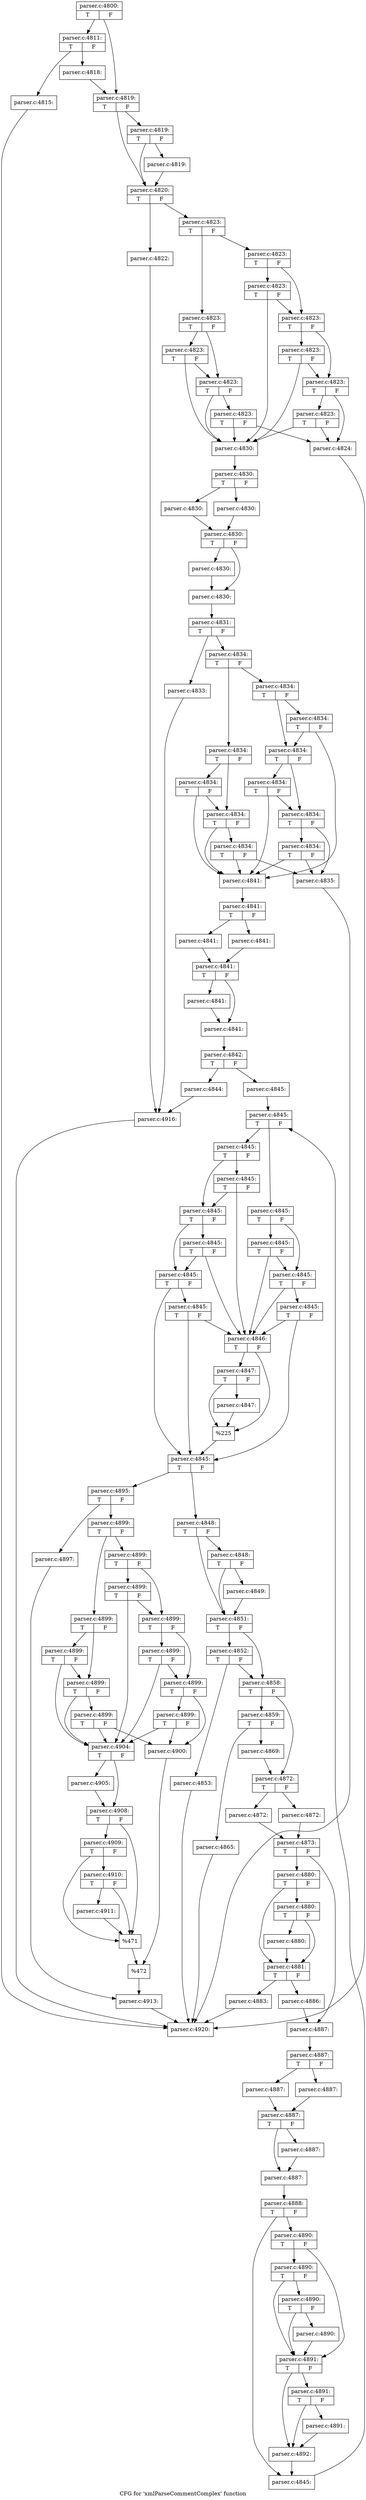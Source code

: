 digraph "CFG for 'xmlParseCommentComplex' function" {
	label="CFG for 'xmlParseCommentComplex' function";

	Node0x471f440 [shape=record,label="{parser.c:4800:|{<s0>T|<s1>F}}"];
	Node0x471f440 -> Node0x4723cc0;
	Node0x471f440 -> Node0x4723d10;
	Node0x4723cc0 [shape=record,label="{parser.c:4811:|{<s0>T|<s1>F}}"];
	Node0x4723cc0 -> Node0x47246a0;
	Node0x4723cc0 -> Node0x47246f0;
	Node0x47246a0 [shape=record,label="{parser.c:4815:}"];
	Node0x47246a0 -> Node0x4708560;
	Node0x47246f0 [shape=record,label="{parser.c:4818:}"];
	Node0x47246f0 -> Node0x4723d10;
	Node0x4723d10 [shape=record,label="{parser.c:4819:|{<s0>T|<s1>F}}"];
	Node0x4723d10 -> Node0x4724e60;
	Node0x4723d10 -> Node0x4724e10;
	Node0x4724e60 [shape=record,label="{parser.c:4819:|{<s0>T|<s1>F}}"];
	Node0x4724e60 -> Node0x4724dc0;
	Node0x4724e60 -> Node0x4724e10;
	Node0x4724dc0 [shape=record,label="{parser.c:4819:}"];
	Node0x4724dc0 -> Node0x4724e10;
	Node0x4724e10 [shape=record,label="{parser.c:4820:|{<s0>T|<s1>F}}"];
	Node0x4724e10 -> Node0x4725c60;
	Node0x4724e10 -> Node0x4725cb0;
	Node0x4725c60 [shape=record,label="{parser.c:4822:}"];
	Node0x4725c60 -> Node0x4725e70;
	Node0x4725cb0 [shape=record,label="{parser.c:4823:|{<s0>T|<s1>F}}"];
	Node0x4725cb0 -> Node0x4726910;
	Node0x4725cb0 -> Node0x4726960;
	Node0x4726910 [shape=record,label="{parser.c:4823:|{<s0>T|<s1>F}}"];
	Node0x4726910 -> Node0x4726c50;
	Node0x4726910 -> Node0x4726c00;
	Node0x4726c50 [shape=record,label="{parser.c:4823:|{<s0>T|<s1>F}}"];
	Node0x4726c50 -> Node0x47268c0;
	Node0x4726c50 -> Node0x4726c00;
	Node0x4726c00 [shape=record,label="{parser.c:4823:|{<s0>T|<s1>F}}"];
	Node0x4726c00 -> Node0x47268c0;
	Node0x4726c00 -> Node0x4726bb0;
	Node0x4726bb0 [shape=record,label="{parser.c:4823:|{<s0>T|<s1>F}}"];
	Node0x4726bb0 -> Node0x47268c0;
	Node0x4726bb0 -> Node0x4726870;
	Node0x4726960 [shape=record,label="{parser.c:4823:|{<s0>T|<s1>F}}"];
	Node0x4726960 -> Node0x4727300;
	Node0x4726960 -> Node0x47272b0;
	Node0x4727300 [shape=record,label="{parser.c:4823:|{<s0>T|<s1>F}}"];
	Node0x4727300 -> Node0x47268c0;
	Node0x4727300 -> Node0x47272b0;
	Node0x47272b0 [shape=record,label="{parser.c:4823:|{<s0>T|<s1>F}}"];
	Node0x47272b0 -> Node0x4727630;
	Node0x47272b0 -> Node0x4727260;
	Node0x4727630 [shape=record,label="{parser.c:4823:|{<s0>T|<s1>F}}"];
	Node0x4727630 -> Node0x47268c0;
	Node0x4727630 -> Node0x4727260;
	Node0x4727260 [shape=record,label="{parser.c:4823:|{<s0>T|<s1>F}}"];
	Node0x4727260 -> Node0x4727960;
	Node0x4727260 -> Node0x4726870;
	Node0x4727960 [shape=record,label="{parser.c:4823:|{<s0>T|<s1>F}}"];
	Node0x4727960 -> Node0x47268c0;
	Node0x4727960 -> Node0x4726870;
	Node0x4726870 [shape=record,label="{parser.c:4824:}"];
	Node0x4726870 -> Node0x4708560;
	Node0x47268c0 [shape=record,label="{parser.c:4830:}"];
	Node0x47268c0 -> Node0x4728480;
	Node0x4728480 [shape=record,label="{parser.c:4830:|{<s0>T|<s1>F}}"];
	Node0x4728480 -> Node0x4728720;
	Node0x4728480 -> Node0x47287c0;
	Node0x4728720 [shape=record,label="{parser.c:4830:}"];
	Node0x4728720 -> Node0x4728770;
	Node0x47287c0 [shape=record,label="{parser.c:4830:}"];
	Node0x47287c0 -> Node0x4728770;
	Node0x4728770 [shape=record,label="{parser.c:4830:|{<s0>T|<s1>F}}"];
	Node0x4728770 -> Node0x4729a50;
	Node0x4728770 -> Node0x4729aa0;
	Node0x4729a50 [shape=record,label="{parser.c:4830:}"];
	Node0x4729a50 -> Node0x4729aa0;
	Node0x4729aa0 [shape=record,label="{parser.c:4830:}"];
	Node0x4729aa0 -> Node0x47283e0;
	Node0x47283e0 [shape=record,label="{parser.c:4831:|{<s0>T|<s1>F}}"];
	Node0x47283e0 -> Node0x4728430;
	Node0x47283e0 -> Node0x472a3b0;
	Node0x4728430 [shape=record,label="{parser.c:4833:}"];
	Node0x4728430 -> Node0x4725e70;
	Node0x472a3b0 [shape=record,label="{parser.c:4834:|{<s0>T|<s1>F}}"];
	Node0x472a3b0 -> Node0x472a800;
	Node0x472a3b0 -> Node0x472a850;
	Node0x472a800 [shape=record,label="{parser.c:4834:|{<s0>T|<s1>F}}"];
	Node0x472a800 -> Node0x472ab40;
	Node0x472a800 -> Node0x472aaf0;
	Node0x472ab40 [shape=record,label="{parser.c:4834:|{<s0>T|<s1>F}}"];
	Node0x472ab40 -> Node0x472a7b0;
	Node0x472ab40 -> Node0x472aaf0;
	Node0x472aaf0 [shape=record,label="{parser.c:4834:|{<s0>T|<s1>F}}"];
	Node0x472aaf0 -> Node0x472a7b0;
	Node0x472aaf0 -> Node0x472aaa0;
	Node0x472aaa0 [shape=record,label="{parser.c:4834:|{<s0>T|<s1>F}}"];
	Node0x472aaa0 -> Node0x472a7b0;
	Node0x472aaa0 -> Node0x472a760;
	Node0x472a850 [shape=record,label="{parser.c:4834:|{<s0>T|<s1>F}}"];
	Node0x472a850 -> Node0x472b1f0;
	Node0x472a850 -> Node0x472b1a0;
	Node0x472b1f0 [shape=record,label="{parser.c:4834:|{<s0>T|<s1>F}}"];
	Node0x472b1f0 -> Node0x472a7b0;
	Node0x472b1f0 -> Node0x472b1a0;
	Node0x472b1a0 [shape=record,label="{parser.c:4834:|{<s0>T|<s1>F}}"];
	Node0x472b1a0 -> Node0x472b520;
	Node0x472b1a0 -> Node0x472b150;
	Node0x472b520 [shape=record,label="{parser.c:4834:|{<s0>T|<s1>F}}"];
	Node0x472b520 -> Node0x472a7b0;
	Node0x472b520 -> Node0x472b150;
	Node0x472b150 [shape=record,label="{parser.c:4834:|{<s0>T|<s1>F}}"];
	Node0x472b150 -> Node0x472b850;
	Node0x472b150 -> Node0x472a760;
	Node0x472b850 [shape=record,label="{parser.c:4834:|{<s0>T|<s1>F}}"];
	Node0x472b850 -> Node0x472a7b0;
	Node0x472b850 -> Node0x472a760;
	Node0x472a760 [shape=record,label="{parser.c:4835:}"];
	Node0x472a760 -> Node0x4708560;
	Node0x472a7b0 [shape=record,label="{parser.c:4841:}"];
	Node0x472a7b0 -> Node0x4b1f560;
	Node0x4b1f560 [shape=record,label="{parser.c:4841:|{<s0>T|<s1>F}}"];
	Node0x4b1f560 -> Node0x4b1f800;
	Node0x4b1f560 -> Node0x4b1f8a0;
	Node0x4b1f800 [shape=record,label="{parser.c:4841:}"];
	Node0x4b1f800 -> Node0x4b1f850;
	Node0x4b1f8a0 [shape=record,label="{parser.c:4841:}"];
	Node0x4b1f8a0 -> Node0x4b1f850;
	Node0x4b1f850 [shape=record,label="{parser.c:4841:|{<s0>T|<s1>F}}"];
	Node0x4b1f850 -> Node0x4b20b30;
	Node0x4b1f850 -> Node0x4b20b80;
	Node0x4b20b30 [shape=record,label="{parser.c:4841:}"];
	Node0x4b20b30 -> Node0x4b20b80;
	Node0x4b20b80 [shape=record,label="{parser.c:4841:}"];
	Node0x4b20b80 -> Node0x472c110;
	Node0x472c110 [shape=record,label="{parser.c:4842:|{<s0>T|<s1>F}}"];
	Node0x472c110 -> Node0x4b21490;
	Node0x472c110 -> Node0x4b214e0;
	Node0x4b21490 [shape=record,label="{parser.c:4844:}"];
	Node0x4b21490 -> Node0x4725e70;
	Node0x4b214e0 [shape=record,label="{parser.c:4845:}"];
	Node0x4b214e0 -> Node0x4b217c0;
	Node0x4b217c0 [shape=record,label="{parser.c:4845:|{<s0>T|<s1>F}}"];
	Node0x4b217c0 -> Node0x4b21b00;
	Node0x4b217c0 -> Node0x4b21b50;
	Node0x4b21b00 [shape=record,label="{parser.c:4845:|{<s0>T|<s1>F}}"];
	Node0x4b21b00 -> Node0x4b21dc0;
	Node0x4b21b00 -> Node0x4b21d70;
	Node0x4b21dc0 [shape=record,label="{parser.c:4845:|{<s0>T|<s1>F}}"];
	Node0x4b21dc0 -> Node0x4b21ab0;
	Node0x4b21dc0 -> Node0x4b21d70;
	Node0x4b21d70 [shape=record,label="{parser.c:4845:|{<s0>T|<s1>F}}"];
	Node0x4b21d70 -> Node0x4b21ab0;
	Node0x4b21d70 -> Node0x4b21d20;
	Node0x4b21d20 [shape=record,label="{parser.c:4845:|{<s0>T|<s1>F}}"];
	Node0x4b21d20 -> Node0x4b21ab0;
	Node0x4b21d20 -> Node0x4b21a60;
	Node0x4b21b50 [shape=record,label="{parser.c:4845:|{<s0>T|<s1>F}}"];
	Node0x4b21b50 -> Node0x4b223f0;
	Node0x4b21b50 -> Node0x4b223a0;
	Node0x4b223f0 [shape=record,label="{parser.c:4845:|{<s0>T|<s1>F}}"];
	Node0x4b223f0 -> Node0x4b21ab0;
	Node0x4b223f0 -> Node0x4b223a0;
	Node0x4b223a0 [shape=record,label="{parser.c:4845:|{<s0>T|<s1>F}}"];
	Node0x4b223a0 -> Node0x4b22720;
	Node0x4b223a0 -> Node0x4b22350;
	Node0x4b22720 [shape=record,label="{parser.c:4845:|{<s0>T|<s1>F}}"];
	Node0x4b22720 -> Node0x4b21ab0;
	Node0x4b22720 -> Node0x4b22350;
	Node0x4b22350 [shape=record,label="{parser.c:4845:|{<s0>T|<s1>F}}"];
	Node0x4b22350 -> Node0x4b22a50;
	Node0x4b22350 -> Node0x4b21a60;
	Node0x4b22a50 [shape=record,label="{parser.c:4845:|{<s0>T|<s1>F}}"];
	Node0x4b22a50 -> Node0x4b21ab0;
	Node0x4b22a50 -> Node0x4b21a60;
	Node0x4b21ab0 [shape=record,label="{parser.c:4846:|{<s0>T|<s1>F}}"];
	Node0x4b21ab0 -> Node0x4b22d80;
	Node0x4b21ab0 -> Node0x4b22ef0;
	Node0x4b22ef0 [shape=record,label="{parser.c:4847:|{<s0>T|<s1>F}}"];
	Node0x4b22ef0 -> Node0x4b22d80;
	Node0x4b22ef0 -> Node0x4b22ea0;
	Node0x4b22ea0 [shape=record,label="{parser.c:4847:}"];
	Node0x4b22ea0 -> Node0x4b22d80;
	Node0x4b22d80 [shape=record,label="{%225}"];
	Node0x4b22d80 -> Node0x4b21a60;
	Node0x4b21a60 [shape=record,label="{parser.c:4845:|{<s0>T|<s1>F}}"];
	Node0x4b21a60 -> Node0x4b233d0;
	Node0x4b21a60 -> Node0x4b219e0;
	Node0x4b233d0 [shape=record,label="{parser.c:4848:|{<s0>T|<s1>F}}"];
	Node0x4b233d0 -> Node0x4b23a20;
	Node0x4b233d0 -> Node0x4b239d0;
	Node0x4b23a20 [shape=record,label="{parser.c:4848:|{<s0>T|<s1>F}}"];
	Node0x4b23a20 -> Node0x4b23980;
	Node0x4b23a20 -> Node0x4b239d0;
	Node0x4b23980 [shape=record,label="{parser.c:4849:}"];
	Node0x4b23980 -> Node0x4b239d0;
	Node0x4b239d0 [shape=record,label="{parser.c:4851:|{<s0>T|<s1>F}}"];
	Node0x4b239d0 -> Node0x4b24290;
	Node0x4b239d0 -> Node0x4b24240;
	Node0x4b24290 [shape=record,label="{parser.c:4852:|{<s0>T|<s1>F}}"];
	Node0x4b24290 -> Node0x4b241f0;
	Node0x4b24290 -> Node0x4b24240;
	Node0x4b241f0 [shape=record,label="{parser.c:4853:}"];
	Node0x4b241f0 -> Node0x4708560;
	Node0x4b24240 [shape=record,label="{parser.c:4858:|{<s0>T|<s1>F}}"];
	Node0x4b24240 -> Node0x4b24f80;
	Node0x4b24240 -> Node0x4b24fd0;
	Node0x4b24f80 [shape=record,label="{parser.c:4859:|{<s0>T|<s1>F}}"];
	Node0x4b24f80 -> Node0x4b26030;
	Node0x4b24f80 -> Node0x4b26080;
	Node0x4b26030 [shape=record,label="{parser.c:4865:}"];
	Node0x4b26030 -> Node0x4708560;
	Node0x4b26080 [shape=record,label="{parser.c:4869:}"];
	Node0x4b26080 -> Node0x4b24fd0;
	Node0x4b24fd0 [shape=record,label="{parser.c:4872:|{<s0>T|<s1>F}}"];
	Node0x4b24fd0 -> Node0x4b26b80;
	Node0x4b24fd0 -> Node0x4b26c20;
	Node0x4b26b80 [shape=record,label="{parser.c:4872:}"];
	Node0x4b26b80 -> Node0x4b26bd0;
	Node0x4b26c20 [shape=record,label="{parser.c:4872:}"];
	Node0x4b26c20 -> Node0x4b26bd0;
	Node0x4b26bd0 [shape=record,label="{parser.c:4873:|{<s0>T|<s1>F}}"];
	Node0x4b26bd0 -> Node0x4b27f00;
	Node0x4b26bd0 -> Node0x4b27f50;
	Node0x4b27f00 [shape=record,label="{parser.c:4880:|{<s0>T|<s1>F}}"];
	Node0x4b27f00 -> Node0x4b283c0;
	Node0x4b27f00 -> Node0x4b28370;
	Node0x4b283c0 [shape=record,label="{parser.c:4880:|{<s0>T|<s1>F}}"];
	Node0x4b283c0 -> Node0x4b28320;
	Node0x4b283c0 -> Node0x4b28370;
	Node0x4b28320 [shape=record,label="{parser.c:4880:}"];
	Node0x4b28320 -> Node0x4b28370;
	Node0x4b28370 [shape=record,label="{parser.c:4881:|{<s0>T|<s1>F}}"];
	Node0x4b28370 -> Node0x4b29060;
	Node0x4b28370 -> Node0x4b290b0;
	Node0x4b29060 [shape=record,label="{parser.c:4883:}"];
	Node0x4b29060 -> Node0x4708560;
	Node0x4b290b0 [shape=record,label="{parser.c:4886:}"];
	Node0x4b290b0 -> Node0x4b27f50;
	Node0x4b27f50 [shape=record,label="{parser.c:4887:}"];
	Node0x4b27f50 -> Node0x4b29930;
	Node0x4b29930 [shape=record,label="{parser.c:4887:|{<s0>T|<s1>F}}"];
	Node0x4b29930 -> Node0x4b29bd0;
	Node0x4b29930 -> Node0x4b29c70;
	Node0x4b29bd0 [shape=record,label="{parser.c:4887:}"];
	Node0x4b29bd0 -> Node0x4b29c20;
	Node0x4b29c70 [shape=record,label="{parser.c:4887:}"];
	Node0x4b29c70 -> Node0x4b29c20;
	Node0x4b29c20 [shape=record,label="{parser.c:4887:|{<s0>T|<s1>F}}"];
	Node0x4b29c20 -> Node0x4b2af00;
	Node0x4b29c20 -> Node0x4b2af50;
	Node0x4b2af00 [shape=record,label="{parser.c:4887:}"];
	Node0x4b2af00 -> Node0x4b2af50;
	Node0x4b2af50 [shape=record,label="{parser.c:4887:}"];
	Node0x4b2af50 -> Node0x4b29890;
	Node0x4b29890 [shape=record,label="{parser.c:4888:|{<s0>T|<s1>F}}"];
	Node0x4b29890 -> Node0x4b298e0;
	Node0x4b29890 -> Node0x4b2b860;
	Node0x4b298e0 [shape=record,label="{parser.c:4890:|{<s0>T|<s1>F}}"];
	Node0x4b298e0 -> Node0x4b2bd10;
	Node0x4b298e0 -> Node0x4b2bc40;
	Node0x4b2bd10 [shape=record,label="{parser.c:4890:|{<s0>T|<s1>F}}"];
	Node0x4b2bd10 -> Node0x4b2bc90;
	Node0x4b2bd10 -> Node0x4b2bc40;
	Node0x4b2bc90 [shape=record,label="{parser.c:4890:|{<s0>T|<s1>F}}"];
	Node0x4b2bc90 -> Node0x4b2bbf0;
	Node0x4b2bc90 -> Node0x4b2bc40;
	Node0x4b2bbf0 [shape=record,label="{parser.c:4890:}"];
	Node0x4b2bbf0 -> Node0x4b2bc40;
	Node0x4b2bc40 [shape=record,label="{parser.c:4891:|{<s0>T|<s1>F}}"];
	Node0x4b2bc40 -> Node0x4b2cff0;
	Node0x4b2bc40 -> Node0x4b2cfa0;
	Node0x4b2cff0 [shape=record,label="{parser.c:4891:|{<s0>T|<s1>F}}"];
	Node0x4b2cff0 -> Node0x4b2cf50;
	Node0x4b2cff0 -> Node0x4b2cfa0;
	Node0x4b2cf50 [shape=record,label="{parser.c:4891:}"];
	Node0x4b2cf50 -> Node0x4b2cfa0;
	Node0x4b2cfa0 [shape=record,label="{parser.c:4892:}"];
	Node0x4b2cfa0 -> Node0x4b2b860;
	Node0x4b2b860 [shape=record,label="{parser.c:4845:}"];
	Node0x4b2b860 -> Node0x4b217c0;
	Node0x4b219e0 [shape=record,label="{parser.c:4895:|{<s0>T|<s1>F}}"];
	Node0x4b219e0 -> Node0x4b2e200;
	Node0x4b219e0 -> Node0x4b2e2a0;
	Node0x4b2e200 [shape=record,label="{parser.c:4897:}"];
	Node0x4b2e200 -> Node0x4b2e250;
	Node0x4b2e2a0 [shape=record,label="{parser.c:4899:|{<s0>T|<s1>F}}"];
	Node0x4b2e2a0 -> Node0x4b2ebe0;
	Node0x4b2e2a0 -> Node0x4b2ec30;
	Node0x4b2ebe0 [shape=record,label="{parser.c:4899:|{<s0>T|<s1>F}}"];
	Node0x4b2ebe0 -> Node0x4b2ef20;
	Node0x4b2ebe0 -> Node0x4b2eed0;
	Node0x4b2ef20 [shape=record,label="{parser.c:4899:|{<s0>T|<s1>F}}"];
	Node0x4b2ef20 -> Node0x4b2eb90;
	Node0x4b2ef20 -> Node0x4b2eed0;
	Node0x4b2eed0 [shape=record,label="{parser.c:4899:|{<s0>T|<s1>F}}"];
	Node0x4b2eed0 -> Node0x4b2eb90;
	Node0x4b2eed0 -> Node0x4b2ee80;
	Node0x4b2ee80 [shape=record,label="{parser.c:4899:|{<s0>T|<s1>F}}"];
	Node0x4b2ee80 -> Node0x4b2eb90;
	Node0x4b2ee80 -> Node0x4b2eaf0;
	Node0x4b2ec30 [shape=record,label="{parser.c:4899:|{<s0>T|<s1>F}}"];
	Node0x4b2ec30 -> Node0x4b2f5d0;
	Node0x4b2ec30 -> Node0x4b2f580;
	Node0x4b2f5d0 [shape=record,label="{parser.c:4899:|{<s0>T|<s1>F}}"];
	Node0x4b2f5d0 -> Node0x4b2eb90;
	Node0x4b2f5d0 -> Node0x4b2f580;
	Node0x4b2f580 [shape=record,label="{parser.c:4899:|{<s0>T|<s1>F}}"];
	Node0x4b2f580 -> Node0x4b2f900;
	Node0x4b2f580 -> Node0x4b2f530;
	Node0x4b2f900 [shape=record,label="{parser.c:4899:|{<s0>T|<s1>F}}"];
	Node0x4b2f900 -> Node0x4b2eb90;
	Node0x4b2f900 -> Node0x4b2f530;
	Node0x4b2f530 [shape=record,label="{parser.c:4899:|{<s0>T|<s1>F}}"];
	Node0x4b2f530 -> Node0x4b2fc30;
	Node0x4b2f530 -> Node0x4b2eaf0;
	Node0x4b2fc30 [shape=record,label="{parser.c:4899:|{<s0>T|<s1>F}}"];
	Node0x4b2fc30 -> Node0x4b2eb90;
	Node0x4b2fc30 -> Node0x4b2eaf0;
	Node0x4b2eaf0 [shape=record,label="{parser.c:4900:}"];
	Node0x4b2eaf0 -> Node0x4b2eb40;
	Node0x4b2eb90 [shape=record,label="{parser.c:4904:|{<s0>T|<s1>F}}"];
	Node0x4b2eb90 -> Node0x4b303c0;
	Node0x4b2eb90 -> Node0x4b30410;
	Node0x4b303c0 [shape=record,label="{parser.c:4905:}"];
	Node0x4b303c0 -> Node0x4b30410;
	Node0x4b30410 [shape=record,label="{parser.c:4908:|{<s0>T|<s1>F}}"];
	Node0x4b30410 -> Node0x4b310a0;
	Node0x4b30410 -> Node0x4b30fd0;
	Node0x4b310a0 [shape=record,label="{parser.c:4909:|{<s0>T|<s1>F}}"];
	Node0x4b310a0 -> Node0x4b31020;
	Node0x4b310a0 -> Node0x4b30fd0;
	Node0x4b31020 [shape=record,label="{parser.c:4910:|{<s0>T|<s1>F}}"];
	Node0x4b31020 -> Node0x4b30fd0;
	Node0x4b31020 -> Node0x4b30f80;
	Node0x4b30f80 [shape=record,label="{parser.c:4911:}"];
	Node0x4b30f80 -> Node0x4b30fd0;
	Node0x4b30fd0 [shape=record,label="{%471}"];
	Node0x4b30fd0 -> Node0x4b2eb40;
	Node0x4b2eb40 [shape=record,label="{%472}"];
	Node0x4b2eb40 -> Node0x4b2e250;
	Node0x4b2e250 [shape=record,label="{parser.c:4913:}"];
	Node0x4b2e250 -> Node0x4708560;
	Node0x4725e70 [shape=record,label="{parser.c:4916:}"];
	Node0x4725e70 -> Node0x4708560;
	Node0x4708560 [shape=record,label="{parser.c:4920:}"];
}

